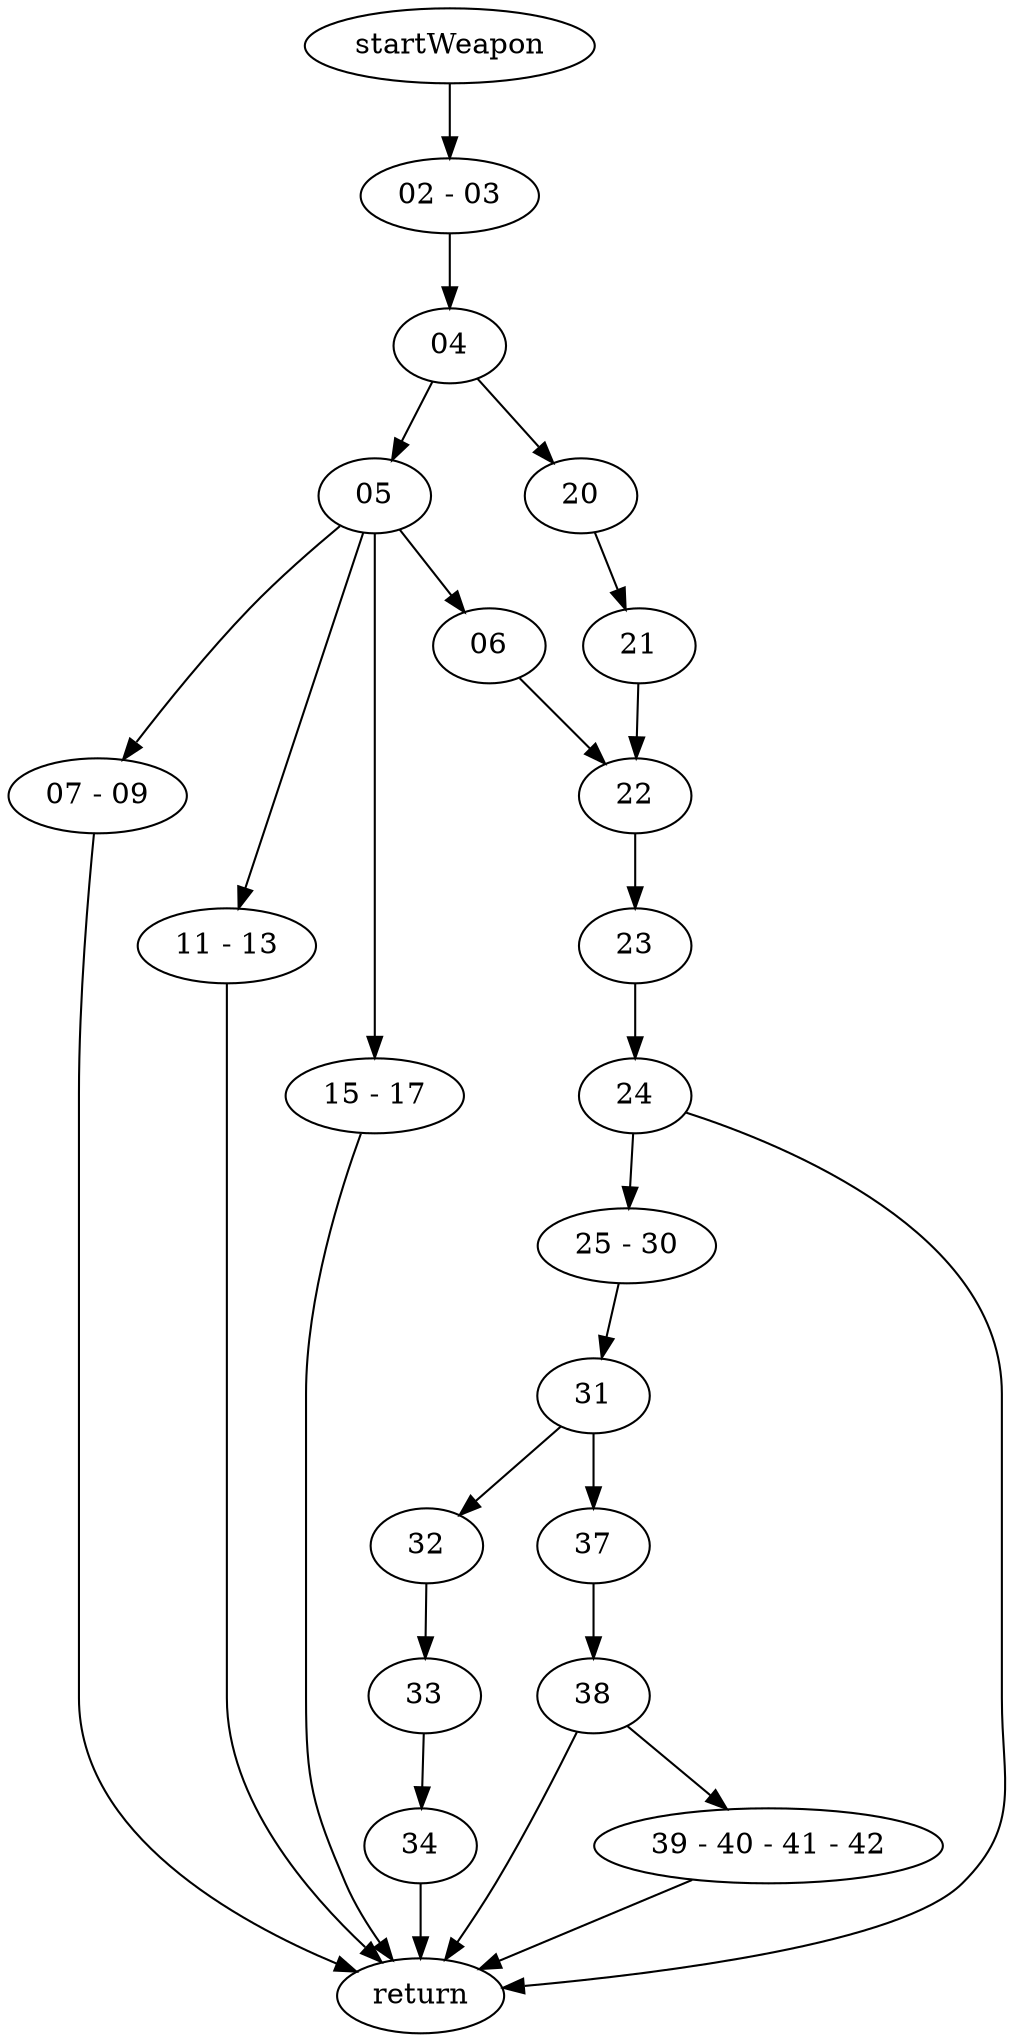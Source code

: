 digraph {

	"startWeapon" -> "02 - 03" -> 04;

	04 -> 05; // first if - first path

	05 -> 06 -> 22; // Try block - success

	05 -> "07 - 09" -> "return"; // Catch 1st exception
	05 -> "11 - 13" -> "return"; // Catch 2nd exception
	05 -> "15 - 17" -> "return"; // Catch 3rd exception


	04 -> 20 -> 21 -> 22; // first if - second path


	22 -> 23 -> 24; // second if

	24 -> "25 - 30" -> 31;

	31 -> 37 -> 38;

	31 -> 32 -> 33 -> 34 -> "return";

	38 -> "39 - 40 - 41 - 42" -> "return"

	38 -> "return";


	24 -> "return"; // second if - else path (non existant, exits method)

	"return";
}
